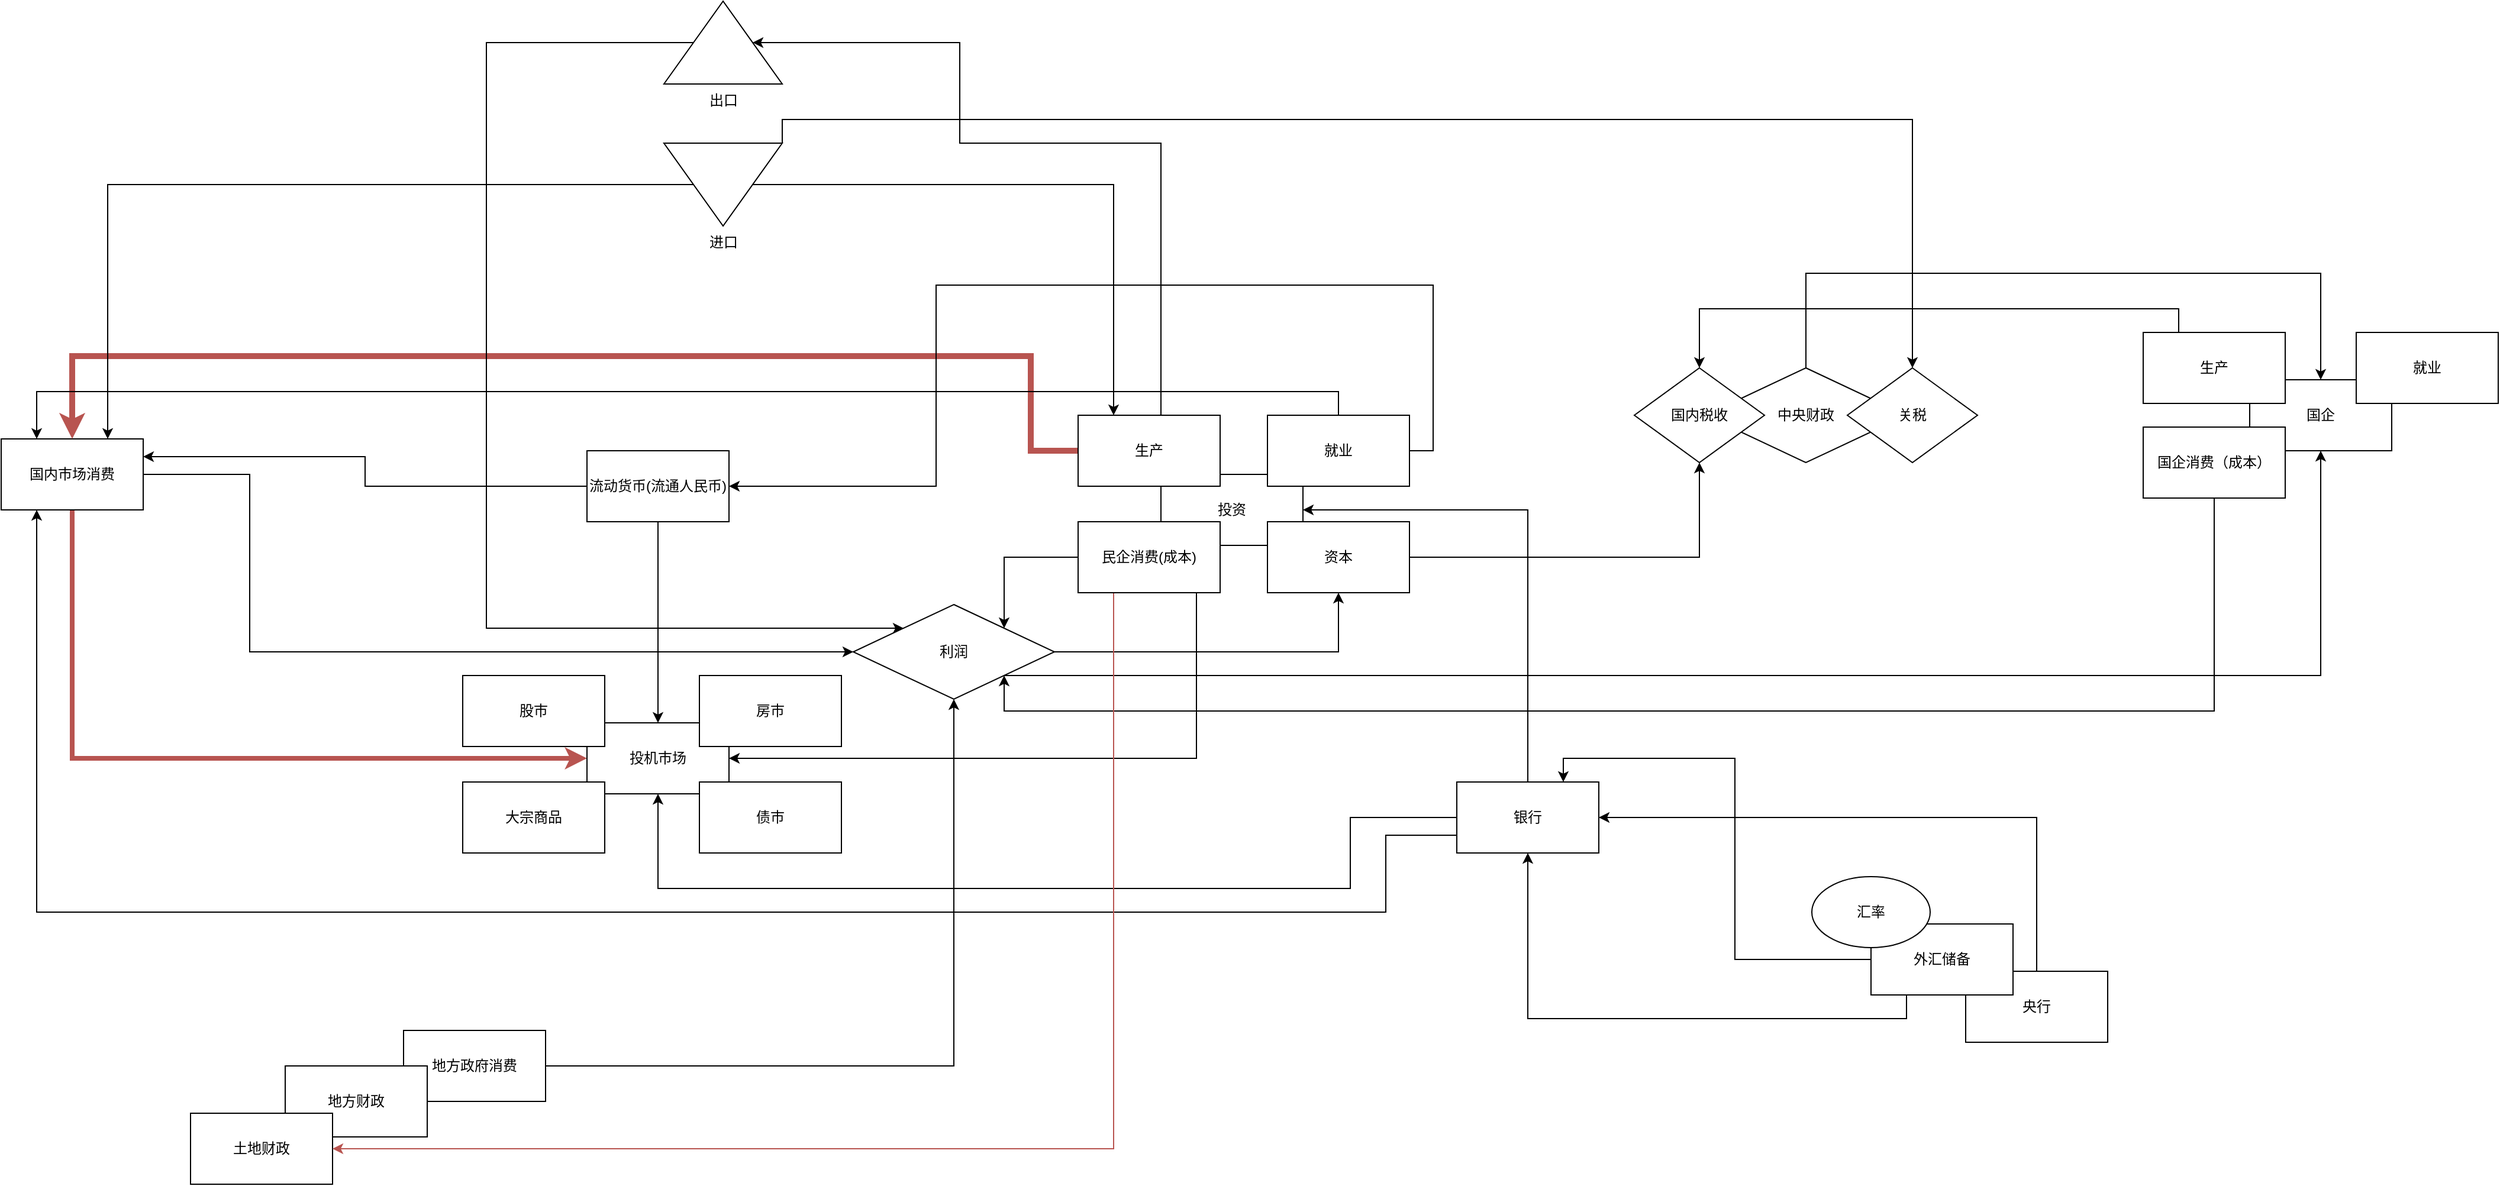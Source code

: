 <mxfile version="16.5.5" type="github">
  <diagram id="y3ov4KEdgeqS82IrDY-E" name="Page-1">
    <mxGraphModel dx="2062" dy="1124" grid="1" gridSize="10" guides="1" tooltips="1" connect="1" arrows="1" fold="1" page="1" pageScale="1" pageWidth="1920" pageHeight="1200" math="0" shadow="0">
      <root>
        <mxCell id="0" />
        <mxCell id="1" parent="0" />
        <mxCell id="xp8aon5oBIo_WXoEedsB-36" style="edgeStyle=orthogonalEdgeStyle;rounded=0;orthogonalLoop=1;jettySize=auto;html=1;exitX=1;exitY=0.5;exitDx=0;exitDy=0;entryX=0;entryY=0.5;entryDx=0;entryDy=0;strokeWidth=1;" edge="1" parent="1" source="1JpoMMPalMAsRspwO1MH-3" target="xp8aon5oBIo_WXoEedsB-3">
          <mxGeometry relative="1" as="geometry">
            <mxPoint x="860" y="580" as="targetPoint" />
            <Array as="points">
              <mxPoint x="480" y="580" />
              <mxPoint x="480" y="730" />
            </Array>
          </mxGeometry>
        </mxCell>
        <mxCell id="xp8aon5oBIo_WXoEedsB-45" style="edgeStyle=orthogonalEdgeStyle;rounded=0;orthogonalLoop=1;jettySize=auto;html=1;exitX=0.5;exitY=1;exitDx=0;exitDy=0;entryX=0;entryY=0.5;entryDx=0;entryDy=0;fillColor=#f8cecc;strokeColor=#b85450;strokeWidth=4;" edge="1" parent="1" source="1JpoMMPalMAsRspwO1MH-3" target="xp8aon5oBIo_WXoEedsB-10">
          <mxGeometry relative="1" as="geometry" />
        </mxCell>
        <mxCell id="1JpoMMPalMAsRspwO1MH-3" value="国内市场消费" style="rounded=0;whiteSpace=wrap;html=1;" parent="1" vertex="1">
          <mxGeometry x="270" y="550" width="120" height="60" as="geometry" />
        </mxCell>
        <mxCell id="xp8aon5oBIo_WXoEedsB-44" style="edgeStyle=orthogonalEdgeStyle;rounded=0;orthogonalLoop=1;jettySize=auto;html=1;exitX=0.25;exitY=1;exitDx=0;exitDy=0;entryX=1;entryY=0.5;entryDx=0;entryDy=0;" edge="1" parent="1" source="1JpoMMPalMAsRspwO1MH-4" target="xp8aon5oBIo_WXoEedsB-10">
          <mxGeometry relative="1" as="geometry" />
        </mxCell>
        <mxCell id="1JpoMMPalMAsRspwO1MH-4" value="投资" style="rounded=0;whiteSpace=wrap;html=1;" parent="1" vertex="1">
          <mxGeometry x="1250" y="580" width="120" height="60" as="geometry" />
        </mxCell>
        <mxCell id="xp8aon5oBIo_WXoEedsB-56" style="edgeStyle=orthogonalEdgeStyle;rounded=0;orthogonalLoop=1;jettySize=auto;html=1;exitX=1;exitY=0.5;exitDx=0;exitDy=0;entryX=0.5;entryY=1;entryDx=0;entryDy=0;" edge="1" parent="1" source="1JpoMMPalMAsRspwO1MH-5" target="xp8aon5oBIo_WXoEedsB-3">
          <mxGeometry relative="1" as="geometry" />
        </mxCell>
        <mxCell id="1JpoMMPalMAsRspwO1MH-5" value="地方政府消费" style="rounded=0;whiteSpace=wrap;html=1;" parent="1" vertex="1">
          <mxGeometry x="610" y="1050" width="120" height="60" as="geometry" />
        </mxCell>
        <mxCell id="xp8aon5oBIo_WXoEedsB-34" style="edgeStyle=orthogonalEdgeStyle;rounded=0;orthogonalLoop=1;jettySize=auto;html=1;exitX=0.75;exitY=0;exitDx=0;exitDy=0;entryX=0;entryY=0;entryDx=75;entryDy=35;entryPerimeter=0;" edge="1" parent="1" source="xp8aon5oBIo_WXoEedsB-2" target="xp8aon5oBIo_WXoEedsB-9">
          <mxGeometry relative="1" as="geometry">
            <Array as="points">
              <mxPoint x="1250" y="530" />
              <mxPoint x="1250" y="300" />
              <mxPoint x="1080" y="300" />
              <mxPoint x="1080" y="215" />
            </Array>
          </mxGeometry>
        </mxCell>
        <mxCell id="xp8aon5oBIo_WXoEedsB-35" style="edgeStyle=orthogonalEdgeStyle;rounded=0;orthogonalLoop=1;jettySize=auto;html=1;exitX=0;exitY=0.5;exitDx=0;exitDy=0;fillColor=#f8cecc;strokeColor=#b85450;strokeWidth=5;" edge="1" parent="1" source="xp8aon5oBIo_WXoEedsB-2" target="1JpoMMPalMAsRspwO1MH-3">
          <mxGeometry relative="1" as="geometry">
            <Array as="points">
              <mxPoint x="1140" y="560" />
              <mxPoint x="1140" y="480" />
              <mxPoint x="330" y="480" />
            </Array>
          </mxGeometry>
        </mxCell>
        <mxCell id="xp8aon5oBIo_WXoEedsB-2" value="生产" style="rounded=0;whiteSpace=wrap;html=1;" vertex="1" parent="1">
          <mxGeometry x="1180" y="530" width="120" height="60" as="geometry" />
        </mxCell>
        <mxCell id="xp8aon5oBIo_WXoEedsB-40" style="edgeStyle=orthogonalEdgeStyle;rounded=0;orthogonalLoop=1;jettySize=auto;html=1;exitX=1;exitY=0.5;exitDx=0;exitDy=0;entryX=0.5;entryY=1;entryDx=0;entryDy=0;" edge="1" parent="1" source="xp8aon5oBIo_WXoEedsB-3" target="xp8aon5oBIo_WXoEedsB-39">
          <mxGeometry relative="1" as="geometry">
            <Array as="points">
              <mxPoint x="1400" y="730" />
            </Array>
          </mxGeometry>
        </mxCell>
        <mxCell id="xp8aon5oBIo_WXoEedsB-64" style="edgeStyle=orthogonalEdgeStyle;rounded=0;orthogonalLoop=1;jettySize=auto;html=1;exitX=1;exitY=1;exitDx=0;exitDy=0;" edge="1" parent="1" source="xp8aon5oBIo_WXoEedsB-3" target="xp8aon5oBIo_WXoEedsB-57">
          <mxGeometry relative="1" as="geometry" />
        </mxCell>
        <mxCell id="xp8aon5oBIo_WXoEedsB-3" value="利润" style="rhombus;whiteSpace=wrap;html=1;" vertex="1" parent="1">
          <mxGeometry x="990" y="690" width="170" height="80" as="geometry" />
        </mxCell>
        <mxCell id="xp8aon5oBIo_WXoEedsB-58" style="edgeStyle=orthogonalEdgeStyle;rounded=0;orthogonalLoop=1;jettySize=auto;html=1;exitX=0.5;exitY=0;exitDx=0;exitDy=0;entryX=0.5;entryY=0;entryDx=0;entryDy=0;" edge="1" parent="1" source="xp8aon5oBIo_WXoEedsB-7" target="xp8aon5oBIo_WXoEedsB-57">
          <mxGeometry relative="1" as="geometry">
            <Array as="points">
              <mxPoint x="1795" y="410" />
              <mxPoint x="2230" y="410" />
            </Array>
          </mxGeometry>
        </mxCell>
        <mxCell id="xp8aon5oBIo_WXoEedsB-7" value="中央财政" style="rhombus;whiteSpace=wrap;html=1;" vertex="1" parent="1">
          <mxGeometry x="1710" y="490" width="170" height="80" as="geometry" />
        </mxCell>
        <mxCell id="xp8aon5oBIo_WXoEedsB-67" style="edgeStyle=orthogonalEdgeStyle;rounded=0;orthogonalLoop=1;jettySize=auto;html=1;exitX=0;exitY=0;exitDx=25;exitDy=35;exitPerimeter=0;entryX=0;entryY=0;entryDx=0;entryDy=0;" edge="1" parent="1" source="xp8aon5oBIo_WXoEedsB-9" target="xp8aon5oBIo_WXoEedsB-3">
          <mxGeometry relative="1" as="geometry">
            <Array as="points">
              <mxPoint x="680" y="215" />
              <mxPoint x="680" y="710" />
            </Array>
          </mxGeometry>
        </mxCell>
        <mxCell id="xp8aon5oBIo_WXoEedsB-9" value="出口" style="verticalLabelPosition=bottom;verticalAlign=top;html=1;shape=mxgraph.basic.acute_triangle;dx=0.5;" vertex="1" parent="1">
          <mxGeometry x="830" y="180" width="100" height="70" as="geometry" />
        </mxCell>
        <mxCell id="xp8aon5oBIo_WXoEedsB-10" value="投机市场" style="rounded=0;whiteSpace=wrap;html=1;" vertex="1" parent="1">
          <mxGeometry x="765" y="790" width="120" height="60" as="geometry" />
        </mxCell>
        <mxCell id="xp8aon5oBIo_WXoEedsB-55" style="edgeStyle=orthogonalEdgeStyle;rounded=0;orthogonalLoop=1;jettySize=auto;html=1;exitX=0.5;exitY=0;exitDx=0;exitDy=0;entryX=1;entryY=0.5;entryDx=0;entryDy=0;" edge="1" parent="1" source="xp8aon5oBIo_WXoEedsB-11" target="xp8aon5oBIo_WXoEedsB-12">
          <mxGeometry relative="1" as="geometry" />
        </mxCell>
        <mxCell id="xp8aon5oBIo_WXoEedsB-11" value="央行" style="rounded=0;whiteSpace=wrap;html=1;" vertex="1" parent="1">
          <mxGeometry x="1930" y="1000" width="120" height="60" as="geometry" />
        </mxCell>
        <mxCell id="xp8aon5oBIo_WXoEedsB-42" style="edgeStyle=orthogonalEdgeStyle;rounded=0;orthogonalLoop=1;jettySize=auto;html=1;exitX=0.5;exitY=0;exitDx=0;exitDy=0;entryX=1;entryY=0.5;entryDx=0;entryDy=0;" edge="1" parent="1" source="xp8aon5oBIo_WXoEedsB-12" target="1JpoMMPalMAsRspwO1MH-4">
          <mxGeometry relative="1" as="geometry" />
        </mxCell>
        <mxCell id="xp8aon5oBIo_WXoEedsB-51" style="edgeStyle=orthogonalEdgeStyle;rounded=0;orthogonalLoop=1;jettySize=auto;html=1;exitX=0;exitY=0.5;exitDx=0;exitDy=0;entryX=0.5;entryY=1;entryDx=0;entryDy=0;" edge="1" parent="1" source="xp8aon5oBIo_WXoEedsB-12" target="xp8aon5oBIo_WXoEedsB-10">
          <mxGeometry relative="1" as="geometry">
            <Array as="points">
              <mxPoint x="1410" y="870" />
              <mxPoint x="1410" y="930" />
              <mxPoint x="825" y="930" />
            </Array>
          </mxGeometry>
        </mxCell>
        <mxCell id="xp8aon5oBIo_WXoEedsB-83" style="edgeStyle=orthogonalEdgeStyle;rounded=0;orthogonalLoop=1;jettySize=auto;html=1;exitX=0;exitY=0.75;exitDx=0;exitDy=0;entryX=0.25;entryY=1;entryDx=0;entryDy=0;" edge="1" parent="1" source="xp8aon5oBIo_WXoEedsB-12" target="1JpoMMPalMAsRspwO1MH-3">
          <mxGeometry relative="1" as="geometry">
            <Array as="points">
              <mxPoint x="1440" y="885" />
              <mxPoint x="1440" y="950" />
              <mxPoint x="300" y="950" />
            </Array>
          </mxGeometry>
        </mxCell>
        <mxCell id="xp8aon5oBIo_WXoEedsB-12" value="银行" style="rounded=0;whiteSpace=wrap;html=1;" vertex="1" parent="1">
          <mxGeometry x="1500" y="840" width="120" height="60" as="geometry" />
        </mxCell>
        <mxCell id="xp8aon5oBIo_WXoEedsB-43" style="edgeStyle=orthogonalEdgeStyle;rounded=0;orthogonalLoop=1;jettySize=auto;html=1;exitX=0.5;exitY=0;exitDx=0;exitDy=0;entryX=0.25;entryY=0;entryDx=0;entryDy=0;" edge="1" parent="1" source="xp8aon5oBIo_WXoEedsB-13" target="1JpoMMPalMAsRspwO1MH-3">
          <mxGeometry relative="1" as="geometry" />
        </mxCell>
        <mxCell id="xp8aon5oBIo_WXoEedsB-48" style="edgeStyle=orthogonalEdgeStyle;rounded=0;orthogonalLoop=1;jettySize=auto;html=1;exitX=1;exitY=0.5;exitDx=0;exitDy=0;entryX=1;entryY=0.5;entryDx=0;entryDy=0;" edge="1" parent="1" source="xp8aon5oBIo_WXoEedsB-13" target="xp8aon5oBIo_WXoEedsB-47">
          <mxGeometry relative="1" as="geometry">
            <Array as="points">
              <mxPoint x="1480" y="560" />
              <mxPoint x="1480" y="420" />
              <mxPoint x="1060" y="420" />
              <mxPoint x="1060" y="590" />
            </Array>
          </mxGeometry>
        </mxCell>
        <mxCell id="xp8aon5oBIo_WXoEedsB-13" value="就业" style="rounded=0;whiteSpace=wrap;html=1;" vertex="1" parent="1">
          <mxGeometry x="1340" y="530" width="120" height="60" as="geometry" />
        </mxCell>
        <mxCell id="xp8aon5oBIo_WXoEedsB-76" style="edgeStyle=orthogonalEdgeStyle;rounded=0;orthogonalLoop=1;jettySize=auto;html=1;entryX=0.75;entryY=0;entryDx=0;entryDy=0;" edge="1" parent="1" source="xp8aon5oBIo_WXoEedsB-14" target="xp8aon5oBIo_WXoEedsB-12">
          <mxGeometry relative="1" as="geometry" />
        </mxCell>
        <mxCell id="xp8aon5oBIo_WXoEedsB-84" style="edgeStyle=orthogonalEdgeStyle;rounded=0;orthogonalLoop=1;jettySize=auto;html=1;exitX=0.25;exitY=1;exitDx=0;exitDy=0;entryX=0.5;entryY=1;entryDx=0;entryDy=0;" edge="1" parent="1" source="xp8aon5oBIo_WXoEedsB-14" target="xp8aon5oBIo_WXoEedsB-12">
          <mxGeometry relative="1" as="geometry" />
        </mxCell>
        <mxCell id="xp8aon5oBIo_WXoEedsB-14" value="外汇储备" style="rounded=0;whiteSpace=wrap;html=1;" vertex="1" parent="1">
          <mxGeometry x="1850" y="960" width="120" height="60" as="geometry" />
        </mxCell>
        <mxCell id="xp8aon5oBIo_WXoEedsB-16" value="地方财政" style="rounded=0;whiteSpace=wrap;html=1;" vertex="1" parent="1">
          <mxGeometry x="510" y="1080" width="120" height="60" as="geometry" />
        </mxCell>
        <mxCell id="xp8aon5oBIo_WXoEedsB-17" value="土地财政" style="rounded=0;whiteSpace=wrap;html=1;" vertex="1" parent="1">
          <mxGeometry x="430" y="1120" width="120" height="60" as="geometry" />
        </mxCell>
        <mxCell id="xp8aon5oBIo_WXoEedsB-19" value="关税" style="rhombus;whiteSpace=wrap;html=1;" vertex="1" parent="1">
          <mxGeometry x="1830" y="490" width="110" height="80" as="geometry" />
        </mxCell>
        <mxCell id="xp8aon5oBIo_WXoEedsB-20" value="国内税收" style="rhombus;whiteSpace=wrap;html=1;" vertex="1" parent="1">
          <mxGeometry x="1650" y="490" width="110" height="80" as="geometry" />
        </mxCell>
        <mxCell id="xp8aon5oBIo_WXoEedsB-31" style="edgeStyle=orthogonalEdgeStyle;rounded=0;orthogonalLoop=1;jettySize=auto;html=1;exitX=0;exitY=0;exitDx=25;exitDy=35;exitPerimeter=0;entryX=0.25;entryY=0;entryDx=0;entryDy=0;" edge="1" parent="1" source="xp8aon5oBIo_WXoEedsB-22" target="xp8aon5oBIo_WXoEedsB-2">
          <mxGeometry relative="1" as="geometry" />
        </mxCell>
        <mxCell id="xp8aon5oBIo_WXoEedsB-32" style="edgeStyle=orthogonalEdgeStyle;rounded=0;orthogonalLoop=1;jettySize=auto;html=1;exitX=0;exitY=0;exitDx=75;exitDy=35;exitPerimeter=0;entryX=0.75;entryY=0;entryDx=0;entryDy=0;" edge="1" parent="1" source="xp8aon5oBIo_WXoEedsB-22" target="1JpoMMPalMAsRspwO1MH-3">
          <mxGeometry relative="1" as="geometry" />
        </mxCell>
        <mxCell id="xp8aon5oBIo_WXoEedsB-66" style="edgeStyle=orthogonalEdgeStyle;rounded=0;orthogonalLoop=1;jettySize=auto;html=1;exitX=0;exitY=1;exitDx=0;exitDy=0;exitPerimeter=0;" edge="1" parent="1" source="xp8aon5oBIo_WXoEedsB-22" target="xp8aon5oBIo_WXoEedsB-19">
          <mxGeometry relative="1" as="geometry" />
        </mxCell>
        <mxCell id="xp8aon5oBIo_WXoEedsB-22" value="进口" style="verticalLabelPosition=bottom;verticalAlign=top;html=1;shape=mxgraph.basic.acute_triangle;dx=0.5;direction=west;" vertex="1" parent="1">
          <mxGeometry x="830" y="300" width="100" height="70" as="geometry" />
        </mxCell>
        <mxCell id="xp8aon5oBIo_WXoEedsB-41" style="edgeStyle=orthogonalEdgeStyle;rounded=0;orthogonalLoop=1;jettySize=auto;html=1;exitX=1;exitY=0.5;exitDx=0;exitDy=0;entryX=0.5;entryY=1;entryDx=0;entryDy=0;" edge="1" parent="1" source="xp8aon5oBIo_WXoEedsB-39" target="xp8aon5oBIo_WXoEedsB-20">
          <mxGeometry relative="1" as="geometry" />
        </mxCell>
        <mxCell id="xp8aon5oBIo_WXoEedsB-39" value="资本" style="rounded=0;whiteSpace=wrap;html=1;" vertex="1" parent="1">
          <mxGeometry x="1340" y="620" width="120" height="60" as="geometry" />
        </mxCell>
        <mxCell id="xp8aon5oBIo_WXoEedsB-49" style="edgeStyle=orthogonalEdgeStyle;rounded=0;orthogonalLoop=1;jettySize=auto;html=1;exitX=0;exitY=0.5;exitDx=0;exitDy=0;entryX=1;entryY=0.25;entryDx=0;entryDy=0;" edge="1" parent="1" source="xp8aon5oBIo_WXoEedsB-47" target="1JpoMMPalMAsRspwO1MH-3">
          <mxGeometry relative="1" as="geometry" />
        </mxCell>
        <mxCell id="xp8aon5oBIo_WXoEedsB-50" style="edgeStyle=orthogonalEdgeStyle;rounded=0;orthogonalLoop=1;jettySize=auto;html=1;exitX=0.5;exitY=1;exitDx=0;exitDy=0;" edge="1" parent="1" source="xp8aon5oBIo_WXoEedsB-47" target="xp8aon5oBIo_WXoEedsB-10">
          <mxGeometry relative="1" as="geometry" />
        </mxCell>
        <mxCell id="xp8aon5oBIo_WXoEedsB-47" value="流动货币(流通人民币)" style="rounded=0;whiteSpace=wrap;html=1;" vertex="1" parent="1">
          <mxGeometry x="765" y="560" width="120" height="60" as="geometry" />
        </mxCell>
        <mxCell id="xp8aon5oBIo_WXoEedsB-52" value="汇率" style="ellipse;whiteSpace=wrap;html=1;" vertex="1" parent="1">
          <mxGeometry x="1800" y="920" width="100" height="60" as="geometry" />
        </mxCell>
        <mxCell id="xp8aon5oBIo_WXoEedsB-57" value="国企" style="rounded=0;whiteSpace=wrap;html=1;" vertex="1" parent="1">
          <mxGeometry x="2170" y="500" width="120" height="60" as="geometry" />
        </mxCell>
        <mxCell id="xp8aon5oBIo_WXoEedsB-62" style="edgeStyle=orthogonalEdgeStyle;rounded=0;orthogonalLoop=1;jettySize=auto;html=1;exitX=0.5;exitY=1;exitDx=0;exitDy=0;entryX=1;entryY=1;entryDx=0;entryDy=0;" edge="1" parent="1" source="xp8aon5oBIo_WXoEedsB-60" target="xp8aon5oBIo_WXoEedsB-3">
          <mxGeometry relative="1" as="geometry">
            <Array as="points">
              <mxPoint x="2140" y="780" />
              <mxPoint x="1118" y="780" />
            </Array>
          </mxGeometry>
        </mxCell>
        <mxCell id="xp8aon5oBIo_WXoEedsB-60" value="国企消费（成本）" style="rounded=0;whiteSpace=wrap;html=1;" vertex="1" parent="1">
          <mxGeometry x="2080" y="540" width="120" height="60" as="geometry" />
        </mxCell>
        <mxCell id="xp8aon5oBIo_WXoEedsB-63" style="edgeStyle=orthogonalEdgeStyle;rounded=0;orthogonalLoop=1;jettySize=auto;html=1;exitX=0;exitY=0.5;exitDx=0;exitDy=0;entryX=1;entryY=0;entryDx=0;entryDy=0;" edge="1" parent="1" source="xp8aon5oBIo_WXoEedsB-61" target="xp8aon5oBIo_WXoEedsB-3">
          <mxGeometry relative="1" as="geometry" />
        </mxCell>
        <mxCell id="xp8aon5oBIo_WXoEedsB-71" style="edgeStyle=orthogonalEdgeStyle;rounded=0;orthogonalLoop=1;jettySize=auto;html=1;exitX=0.25;exitY=1;exitDx=0;exitDy=0;entryX=1;entryY=0.5;entryDx=0;entryDy=0;fillColor=#f8cecc;strokeColor=#b85450;strokeWidth=1;" edge="1" parent="1" source="xp8aon5oBIo_WXoEedsB-61" target="xp8aon5oBIo_WXoEedsB-17">
          <mxGeometry relative="1" as="geometry" />
        </mxCell>
        <mxCell id="xp8aon5oBIo_WXoEedsB-61" value="民企消费(成本)" style="rounded=0;whiteSpace=wrap;html=1;" vertex="1" parent="1">
          <mxGeometry x="1180" y="620" width="120" height="60" as="geometry" />
        </mxCell>
        <mxCell id="xp8aon5oBIo_WXoEedsB-72" value="股市" style="rounded=0;whiteSpace=wrap;html=1;" vertex="1" parent="1">
          <mxGeometry x="660" y="750" width="120" height="60" as="geometry" />
        </mxCell>
        <mxCell id="xp8aon5oBIo_WXoEedsB-73" value="房市" style="rounded=0;whiteSpace=wrap;html=1;" vertex="1" parent="1">
          <mxGeometry x="860" y="750" width="120" height="60" as="geometry" />
        </mxCell>
        <mxCell id="xp8aon5oBIo_WXoEedsB-74" value="大宗商品" style="rounded=0;whiteSpace=wrap;html=1;" vertex="1" parent="1">
          <mxGeometry x="660" y="840" width="120" height="60" as="geometry" />
        </mxCell>
        <mxCell id="xp8aon5oBIo_WXoEedsB-77" value="就业" style="rounded=0;whiteSpace=wrap;html=1;" vertex="1" parent="1">
          <mxGeometry x="2260" y="460" width="120" height="60" as="geometry" />
        </mxCell>
        <mxCell id="xp8aon5oBIo_WXoEedsB-79" style="edgeStyle=orthogonalEdgeStyle;rounded=0;orthogonalLoop=1;jettySize=auto;html=1;exitX=0.25;exitY=0;exitDx=0;exitDy=0;entryX=0.5;entryY=0;entryDx=0;entryDy=0;" edge="1" parent="1" source="xp8aon5oBIo_WXoEedsB-78" target="xp8aon5oBIo_WXoEedsB-20">
          <mxGeometry relative="1" as="geometry" />
        </mxCell>
        <mxCell id="xp8aon5oBIo_WXoEedsB-78" value="生产" style="rounded=0;whiteSpace=wrap;html=1;" vertex="1" parent="1">
          <mxGeometry x="2080" y="460" width="120" height="60" as="geometry" />
        </mxCell>
        <mxCell id="xp8aon5oBIo_WXoEedsB-80" value="债市" style="rounded=0;whiteSpace=wrap;html=1;" vertex="1" parent="1">
          <mxGeometry x="860" y="840" width="120" height="60" as="geometry" />
        </mxCell>
      </root>
    </mxGraphModel>
  </diagram>
</mxfile>
